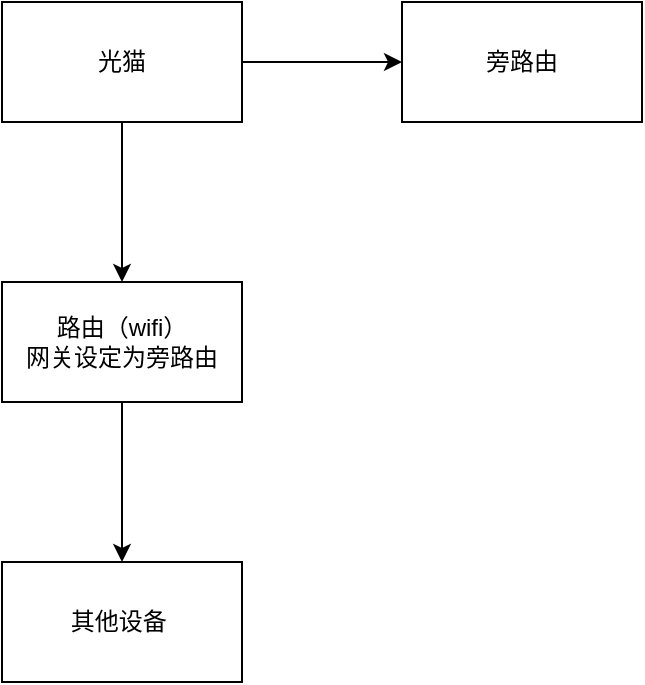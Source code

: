 <mxfile version="14.5.4" type="github">
  <diagram id="Yufxu-Sk5_13O0E2XVfn" name="第 1 页">
    <mxGraphModel dx="1662" dy="834" grid="1" gridSize="10" guides="1" tooltips="1" connect="1" arrows="1" fold="1" page="1" pageScale="1" pageWidth="827" pageHeight="1169" math="0" shadow="0">
      <root>
        <mxCell id="0" />
        <mxCell id="1" parent="0" />
        <mxCell id="dirOtGAneWtVXeFRAgfT-3" value="" style="edgeStyle=orthogonalEdgeStyle;rounded=0;orthogonalLoop=1;jettySize=auto;html=1;" edge="1" parent="1" source="dirOtGAneWtVXeFRAgfT-1" target="dirOtGAneWtVXeFRAgfT-2">
          <mxGeometry relative="1" as="geometry" />
        </mxCell>
        <mxCell id="dirOtGAneWtVXeFRAgfT-5" value="" style="edgeStyle=orthogonalEdgeStyle;rounded=0;orthogonalLoop=1;jettySize=auto;html=1;" edge="1" parent="1" source="dirOtGAneWtVXeFRAgfT-1" target="dirOtGAneWtVXeFRAgfT-4">
          <mxGeometry relative="1" as="geometry" />
        </mxCell>
        <mxCell id="dirOtGAneWtVXeFRAgfT-1" value="光猫" style="rounded=0;whiteSpace=wrap;html=1;" vertex="1" parent="1">
          <mxGeometry x="330" y="120" width="120" height="60" as="geometry" />
        </mxCell>
        <mxCell id="dirOtGAneWtVXeFRAgfT-2" value="旁路由" style="rounded=0;whiteSpace=wrap;html=1;" vertex="1" parent="1">
          <mxGeometry x="530" y="120" width="120" height="60" as="geometry" />
        </mxCell>
        <mxCell id="dirOtGAneWtVXeFRAgfT-7" value="" style="edgeStyle=orthogonalEdgeStyle;rounded=0;orthogonalLoop=1;jettySize=auto;html=1;" edge="1" parent="1" source="dirOtGAneWtVXeFRAgfT-4" target="dirOtGAneWtVXeFRAgfT-6">
          <mxGeometry relative="1" as="geometry" />
        </mxCell>
        <mxCell id="dirOtGAneWtVXeFRAgfT-4" value="路由（wifi）&lt;br&gt;网关设定为旁路由" style="rounded=0;whiteSpace=wrap;html=1;" vertex="1" parent="1">
          <mxGeometry x="330" y="260" width="120" height="60" as="geometry" />
        </mxCell>
        <mxCell id="dirOtGAneWtVXeFRAgfT-6" value="其他设备&amp;nbsp;" style="rounded=0;whiteSpace=wrap;html=1;" vertex="1" parent="1">
          <mxGeometry x="330" y="400" width="120" height="60" as="geometry" />
        </mxCell>
      </root>
    </mxGraphModel>
  </diagram>
</mxfile>
